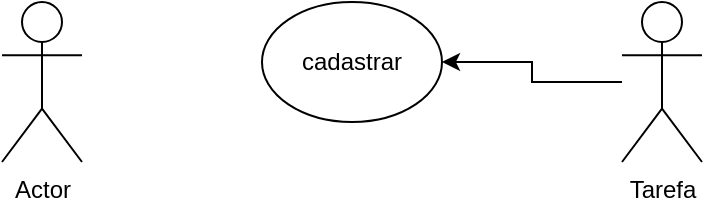<mxfile version="24.9.0">
  <diagram name="Página-1" id="ecpGeNeETqIwxGvuL5NR">
    <mxGraphModel dx="669" dy="561" grid="1" gridSize="10" guides="1" tooltips="1" connect="1" arrows="1" fold="1" page="1" pageScale="1" pageWidth="827" pageHeight="1169" math="0" shadow="0">
      <root>
        <mxCell id="0" />
        <mxCell id="1" parent="0" />
        <mxCell id="_PRyMNBIPMFC799tjhLE-4" style="edgeStyle=orthogonalEdgeStyle;rounded=0;orthogonalLoop=1;jettySize=auto;html=1;entryX=1;entryY=0.5;entryDx=0;entryDy=0;" edge="1" parent="1" source="_PRyMNBIPMFC799tjhLE-1" target="_PRyMNBIPMFC799tjhLE-2">
          <mxGeometry relative="1" as="geometry" />
        </mxCell>
        <mxCell id="_PRyMNBIPMFC799tjhLE-1" value="Tarefa" style="shape=umlActor;verticalLabelPosition=bottom;verticalAlign=top;html=1;outlineConnect=0;" vertex="1" parent="1">
          <mxGeometry x="490" y="370" width="40" height="80" as="geometry" />
        </mxCell>
        <mxCell id="_PRyMNBIPMFC799tjhLE-2" value="cadastrar" style="ellipse;whiteSpace=wrap;html=1;" vertex="1" parent="1">
          <mxGeometry x="310" y="370" width="90" height="60" as="geometry" />
        </mxCell>
        <mxCell id="_PRyMNBIPMFC799tjhLE-3" value="Actor" style="shape=umlActor;verticalLabelPosition=bottom;verticalAlign=top;html=1;outlineConnect=0;" vertex="1" parent="1">
          <mxGeometry x="180" y="370" width="40" height="80" as="geometry" />
        </mxCell>
      </root>
    </mxGraphModel>
  </diagram>
</mxfile>
